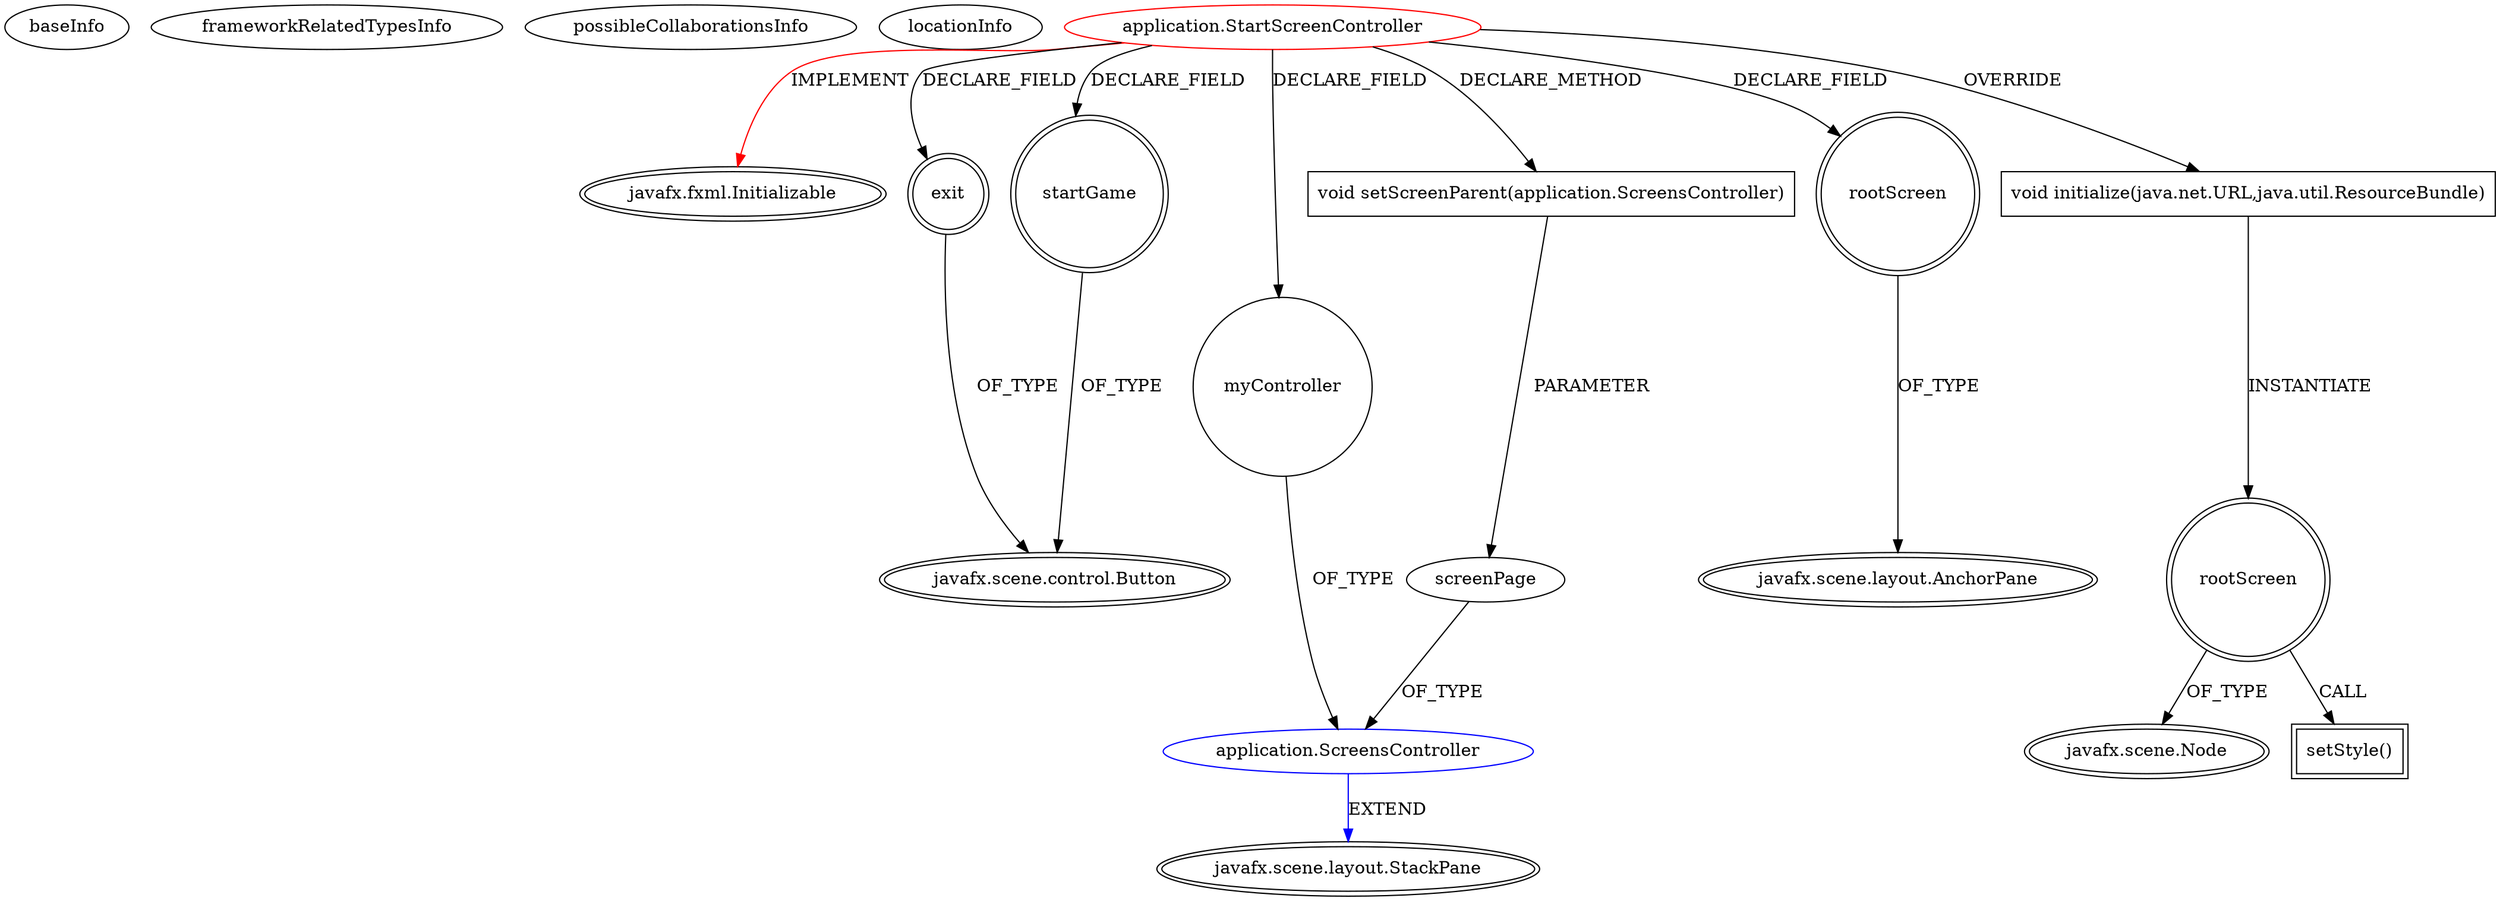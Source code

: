 digraph {
baseInfo[graphId=4709,category="extension_graph",isAnonymous=false,possibleRelation=true]
frameworkRelatedTypesInfo[0="javafx.fxml.Initializable"]
possibleCollaborationsInfo[0="4709~CLIENT_METHOD_DECLARATION-PARAMETER_DECLARATION-FIELD_DECLARATION-~javafx.fxml.Initializable ~javafx.scene.layout.StackPane ~false~false"]
locationInfo[projectName="walker-clint-AIProj3",filePath="/walker-clint-AIProj3/AIProj3-master/src/application/StartScreenController.java",contextSignature="StartScreenController",graphId="4709"]
0[label="application.StartScreenController",vertexType="ROOT_CLIENT_CLASS_DECLARATION",isFrameworkType=false,color=red]
1[label="javafx.fxml.Initializable",vertexType="FRAMEWORK_INTERFACE_TYPE",isFrameworkType=true,peripheries=2]
2[label="exit",vertexType="FIELD_DECLARATION",isFrameworkType=true,peripheries=2,shape=circle]
3[label="javafx.scene.control.Button",vertexType="FRAMEWORK_CLASS_TYPE",isFrameworkType=true,peripheries=2]
4[label="myController",vertexType="FIELD_DECLARATION",isFrameworkType=false,shape=circle]
5[label="application.ScreensController",vertexType="REFERENCE_CLIENT_CLASS_DECLARATION",isFrameworkType=false,color=blue]
6[label="javafx.scene.layout.StackPane",vertexType="FRAMEWORK_CLASS_TYPE",isFrameworkType=true,peripheries=2]
7[label="rootScreen",vertexType="FIELD_DECLARATION",isFrameworkType=true,peripheries=2,shape=circle]
8[label="javafx.scene.layout.AnchorPane",vertexType="FRAMEWORK_CLASS_TYPE",isFrameworkType=true,peripheries=2]
9[label="startGame",vertexType="FIELD_DECLARATION",isFrameworkType=true,peripheries=2,shape=circle]
11[label="void initialize(java.net.URL,java.util.ResourceBundle)",vertexType="OVERRIDING_METHOD_DECLARATION",isFrameworkType=false,shape=box]
12[label="rootScreen",vertexType="VARIABLE_EXPRESION",isFrameworkType=true,peripheries=2,shape=circle]
14[label="javafx.scene.Node",vertexType="FRAMEWORK_CLASS_TYPE",isFrameworkType=true,peripheries=2]
13[label="setStyle()",vertexType="INSIDE_CALL",isFrameworkType=true,peripheries=2,shape=box]
33[label="void setScreenParent(application.ScreensController)",vertexType="CLIENT_METHOD_DECLARATION",isFrameworkType=false,shape=box]
34[label="screenPage",vertexType="PARAMETER_DECLARATION",isFrameworkType=false]
0->1[label="IMPLEMENT",color=red]
0->2[label="DECLARE_FIELD"]
2->3[label="OF_TYPE"]
0->4[label="DECLARE_FIELD"]
5->6[label="EXTEND",color=blue]
4->5[label="OF_TYPE"]
0->7[label="DECLARE_FIELD"]
7->8[label="OF_TYPE"]
0->9[label="DECLARE_FIELD"]
9->3[label="OF_TYPE"]
0->11[label="OVERRIDE"]
11->12[label="INSTANTIATE"]
12->14[label="OF_TYPE"]
12->13[label="CALL"]
0->33[label="DECLARE_METHOD"]
34->5[label="OF_TYPE"]
33->34[label="PARAMETER"]
}
